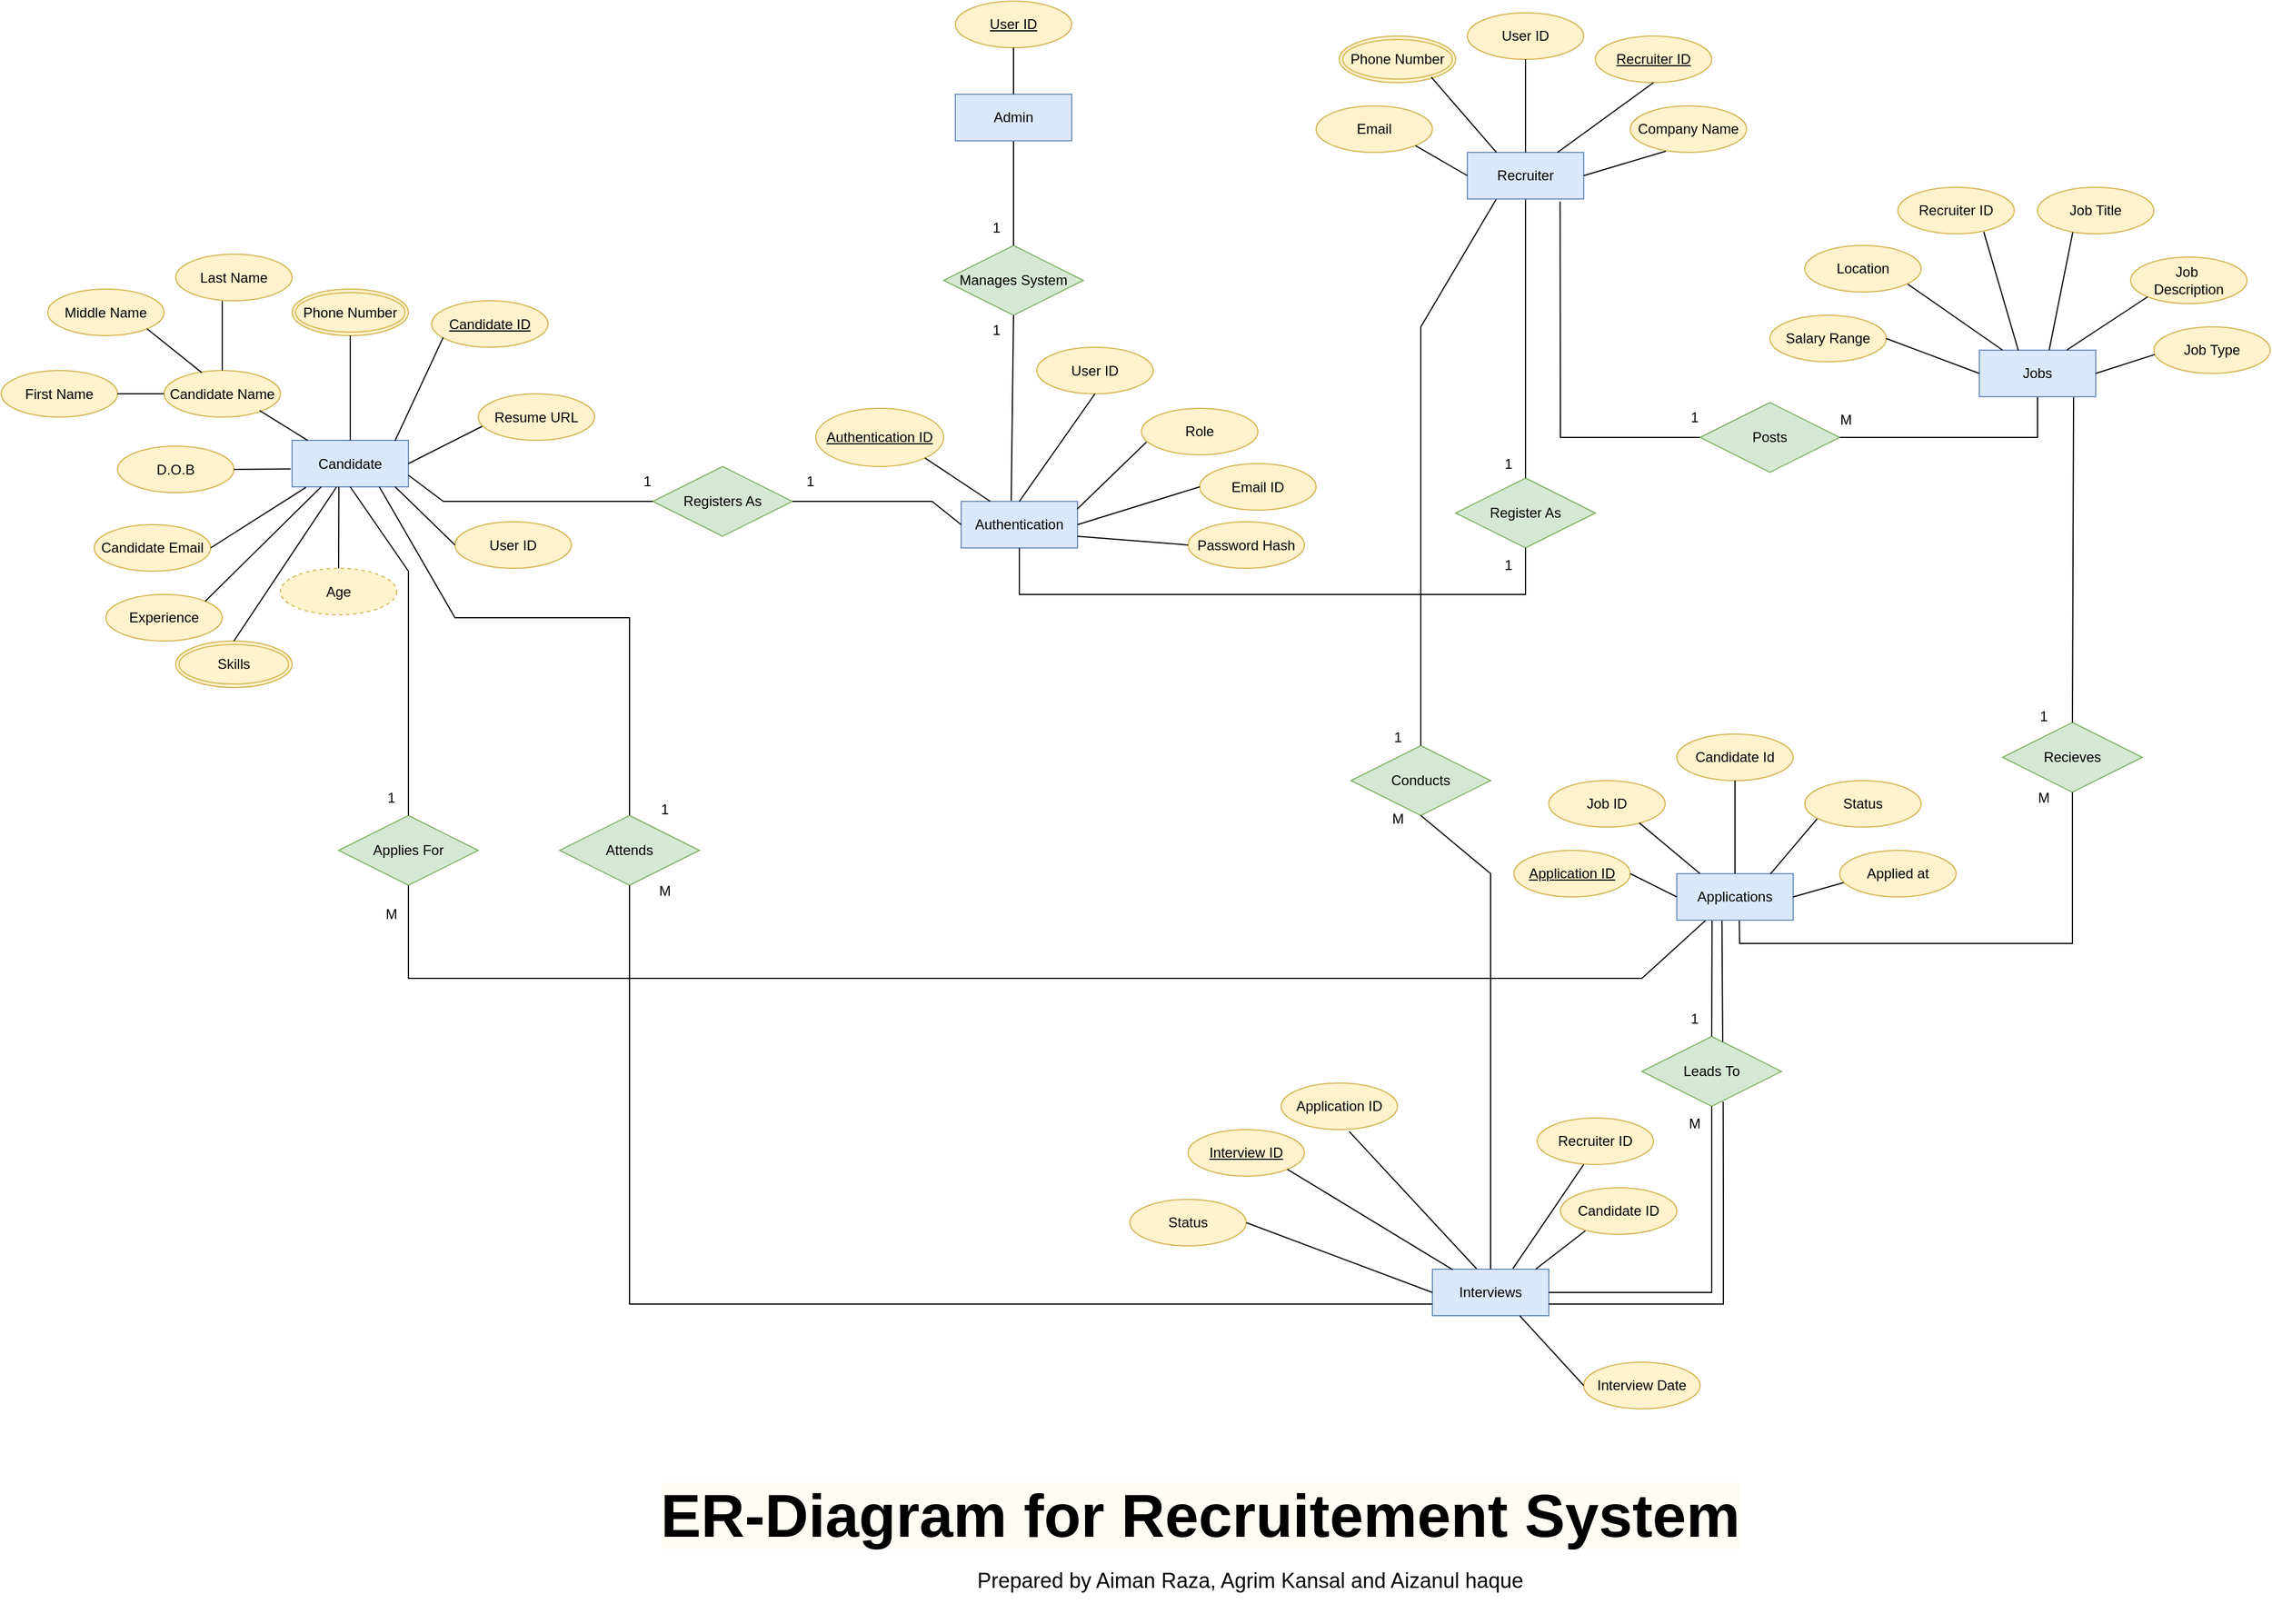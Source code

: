 <mxfile version="26.1.1">
  <diagram name="Page-1" id="ZJ5X_2FD5nzBGdT9soHm">
    <mxGraphModel dx="1900" dy="621" grid="1" gridSize="9" guides="1" tooltips="1" connect="1" arrows="1" fold="1" page="1" pageScale="1" pageWidth="850" pageHeight="1100" math="0" shadow="0">
      <root>
        <mxCell id="0" />
        <mxCell id="1" parent="0" />
        <mxCell id="9J0fWJdIPTmFVP43Fnf9-135" value="Registers As" style="shape=rhombus;perimeter=rhombusPerimeter;whiteSpace=wrap;html=1;align=center;container=0;fillColor=#d5e8d4;strokeColor=#82b366;" parent="1" vertex="1">
          <mxGeometry x="-290" y="510" width="120" height="60" as="geometry" />
        </mxCell>
        <mxCell id="9J0fWJdIPTmFVP43Fnf9-141" value="Manages System" style="shape=rhombus;perimeter=rhombusPerimeter;whiteSpace=wrap;html=1;align=center;container=0;fillColor=#d5e8d4;strokeColor=#82b366;" parent="1" vertex="1">
          <mxGeometry x="-40" y="320" width="120" height="60" as="geometry" />
        </mxCell>
        <mxCell id="9J0fWJdIPTmFVP43Fnf9-142" value="" style="endArrow=none;html=1;rounded=0;exitX=0.5;exitY=1;exitDx=0;exitDy=0;entryX=0.5;entryY=0;entryDx=0;entryDy=0;" parent="1" source="9J0fWJdIPTmFVP43Fnf9-15" target="9J0fWJdIPTmFVP43Fnf9-141" edge="1">
          <mxGeometry relative="1" as="geometry">
            <mxPoint x="-100" y="490" as="sourcePoint" />
            <mxPoint x="60" y="490" as="targetPoint" />
          </mxGeometry>
        </mxCell>
        <mxCell id="9J0fWJdIPTmFVP43Fnf9-1" value="Authentication" style="whiteSpace=wrap;html=1;align=center;container=0;fillColor=#dae8fc;strokeColor=#6c8ebf;" parent="1" vertex="1">
          <mxGeometry x="-25" y="540" width="100" height="40" as="geometry" />
        </mxCell>
        <mxCell id="9J0fWJdIPTmFVP43Fnf9-18" value="Authentication ID" style="ellipse;whiteSpace=wrap;html=1;align=center;fontStyle=4;container=0;fillColor=#fff2cc;strokeColor=#d6b656;" parent="1" vertex="1">
          <mxGeometry x="-150" y="460" width="110" height="50" as="geometry" />
        </mxCell>
        <mxCell id="9J0fWJdIPTmFVP43Fnf9-20" value="" style="endArrow=none;html=1;rounded=0;entryX=0.25;entryY=0;entryDx=0;entryDy=0;exitX=1;exitY=1;exitDx=0;exitDy=0;" parent="1" source="9J0fWJdIPTmFVP43Fnf9-18" target="9J0fWJdIPTmFVP43Fnf9-1" edge="1">
          <mxGeometry relative="1" as="geometry">
            <mxPoint x="-100" y="470" as="sourcePoint" />
            <mxPoint x="60" y="470" as="targetPoint" />
          </mxGeometry>
        </mxCell>
        <mxCell id="9J0fWJdIPTmFVP43Fnf9-21" value="User ID" style="ellipse;whiteSpace=wrap;html=1;align=center;container=0;fillColor=#fff2cc;strokeColor=#d6b656;" parent="1" vertex="1">
          <mxGeometry x="40" y="407.5" width="100" height="40" as="geometry" />
        </mxCell>
        <mxCell id="9J0fWJdIPTmFVP43Fnf9-26" value="Email ID" style="ellipse;whiteSpace=wrap;html=1;align=center;container=0;fillColor=#fff2cc;strokeColor=#d6b656;" parent="1" vertex="1">
          <mxGeometry x="180" y="507.5" width="100" height="40" as="geometry" />
        </mxCell>
        <mxCell id="9J0fWJdIPTmFVP43Fnf9-27" value="Password Hash" style="ellipse;whiteSpace=wrap;html=1;align=center;container=0;fillColor=#fff2cc;strokeColor=#d6b656;" parent="1" vertex="1">
          <mxGeometry x="170" y="557.5" width="100" height="40" as="geometry" />
        </mxCell>
        <mxCell id="9J0fWJdIPTmFVP43Fnf9-28" value="" style="endArrow=none;html=1;rounded=0;exitX=0.5;exitY=1;exitDx=0;exitDy=0;entryX=0.5;entryY=0;entryDx=0;entryDy=0;" parent="1" source="9J0fWJdIPTmFVP43Fnf9-21" target="9J0fWJdIPTmFVP43Fnf9-1" edge="1">
          <mxGeometry relative="1" as="geometry">
            <mxPoint y="500" as="sourcePoint" />
            <mxPoint x="160" y="500" as="targetPoint" />
          </mxGeometry>
        </mxCell>
        <mxCell id="9J0fWJdIPTmFVP43Fnf9-30" value="" style="endArrow=none;html=1;rounded=0;entryX=0;entryY=0.5;entryDx=0;entryDy=0;exitX=1;exitY=0.5;exitDx=0;exitDy=0;" parent="1" source="9J0fWJdIPTmFVP43Fnf9-1" target="9J0fWJdIPTmFVP43Fnf9-26" edge="1">
          <mxGeometry relative="1" as="geometry">
            <mxPoint x="80" y="550" as="sourcePoint" />
            <mxPoint x="160" y="500" as="targetPoint" />
          </mxGeometry>
        </mxCell>
        <mxCell id="9J0fWJdIPTmFVP43Fnf9-31" value="" style="endArrow=none;html=1;rounded=0;exitX=1;exitY=0.75;exitDx=0;exitDy=0;entryX=0;entryY=0.5;entryDx=0;entryDy=0;" parent="1" source="9J0fWJdIPTmFVP43Fnf9-1" target="9J0fWJdIPTmFVP43Fnf9-27" edge="1">
          <mxGeometry relative="1" as="geometry">
            <mxPoint x="-20" y="530" as="sourcePoint" />
            <mxPoint x="140" y="530" as="targetPoint" />
          </mxGeometry>
        </mxCell>
        <mxCell id="9J0fWJdIPTmFVP43Fnf9-143" value="" style="endArrow=none;html=1;rounded=0;exitX=0.5;exitY=1;exitDx=0;exitDy=0;entryX=0.43;entryY=-0.015;entryDx=0;entryDy=0;entryPerimeter=0;" parent="1" source="9J0fWJdIPTmFVP43Fnf9-141" target="9J0fWJdIPTmFVP43Fnf9-1" edge="1">
          <mxGeometry relative="1" as="geometry">
            <mxPoint x="-100" y="490" as="sourcePoint" />
            <mxPoint x="60" y="490" as="targetPoint" />
          </mxGeometry>
        </mxCell>
        <mxCell id="9J0fWJdIPTmFVP43Fnf9-144" value="Register As" style="shape=rhombus;perimeter=rhombusPerimeter;whiteSpace=wrap;html=1;align=center;container=0;fillColor=#d5e8d4;strokeColor=#82b366;" parent="1" vertex="1">
          <mxGeometry x="400" y="520" width="120" height="60" as="geometry" />
        </mxCell>
        <mxCell id="9J0fWJdIPTmFVP43Fnf9-145" value="" style="endArrow=none;html=1;rounded=0;exitX=0.5;exitY=1;exitDx=0;exitDy=0;entryX=0.5;entryY=0;entryDx=0;entryDy=0;" parent="1" source="9J0fWJdIPTmFVP43Fnf9-14" target="9J0fWJdIPTmFVP43Fnf9-144" edge="1">
          <mxGeometry relative="1" as="geometry">
            <mxPoint x="-170" y="360" as="sourcePoint" />
            <mxPoint x="-10" y="360" as="targetPoint" />
          </mxGeometry>
        </mxCell>
        <mxCell id="9J0fWJdIPTmFVP43Fnf9-146" value="" style="endArrow=none;html=1;rounded=0;exitX=0.5;exitY=1;exitDx=0;exitDy=0;entryX=0.5;entryY=1;entryDx=0;entryDy=0;" parent="1" source="9J0fWJdIPTmFVP43Fnf9-1" target="9J0fWJdIPTmFVP43Fnf9-144" edge="1">
          <mxGeometry relative="1" as="geometry">
            <mxPoint x="-170" y="400" as="sourcePoint" />
            <mxPoint x="-10" y="400" as="targetPoint" />
            <Array as="points">
              <mxPoint x="25" y="620" />
              <mxPoint x="240" y="620" />
              <mxPoint x="460" y="620" />
            </Array>
          </mxGeometry>
        </mxCell>
        <mxCell id="9J0fWJdIPTmFVP43Fnf9-150" value="Posts" style="shape=rhombus;perimeter=rhombusPerimeter;whiteSpace=wrap;html=1;align=center;container=0;fillColor=#d5e8d4;strokeColor=#82b366;" parent="1" vertex="1">
          <mxGeometry x="610" y="455" width="120" height="60" as="geometry" />
        </mxCell>
        <mxCell id="9J0fWJdIPTmFVP43Fnf9-152" value="" style="endArrow=none;html=1;rounded=0;exitX=0.797;exitY=1.055;exitDx=0;exitDy=0;exitPerimeter=0;entryX=0;entryY=0.5;entryDx=0;entryDy=0;" parent="1" source="9J0fWJdIPTmFVP43Fnf9-14" target="9J0fWJdIPTmFVP43Fnf9-150" edge="1">
          <mxGeometry relative="1" as="geometry">
            <mxPoint x="250" y="470" as="sourcePoint" />
            <mxPoint x="410" y="470" as="targetPoint" />
            <Array as="points">
              <mxPoint x="490" y="485" />
            </Array>
          </mxGeometry>
        </mxCell>
        <mxCell id="9J0fWJdIPTmFVP43Fnf9-153" value="" style="endArrow=none;html=1;rounded=0;exitX=1;exitY=0.5;exitDx=0;exitDy=0;entryX=0.5;entryY=1;entryDx=0;entryDy=0;" parent="1" source="9J0fWJdIPTmFVP43Fnf9-150" target="9J0fWJdIPTmFVP43Fnf9-5" edge="1">
          <mxGeometry relative="1" as="geometry">
            <mxPoint x="480" y="440" as="sourcePoint" />
            <mxPoint x="640" y="440" as="targetPoint" />
            <Array as="points">
              <mxPoint x="900" y="485" />
            </Array>
          </mxGeometry>
        </mxCell>
        <mxCell id="9J0fWJdIPTmFVP43Fnf9-154" value="Recieves" style="shape=rhombus;perimeter=rhombusPerimeter;whiteSpace=wrap;html=1;align=center;container=0;fillColor=#d5e8d4;strokeColor=#82b366;" parent="1" vertex="1">
          <mxGeometry x="870" y="730" width="120" height="60" as="geometry" />
        </mxCell>
        <mxCell id="9J0fWJdIPTmFVP43Fnf9-155" value="" style="endArrow=none;html=1;rounded=0;entryX=0.5;entryY=1;entryDx=0;entryDy=0;exitX=0.537;exitY=1.001;exitDx=0;exitDy=0;exitPerimeter=0;" parent="1" source="9J0fWJdIPTmFVP43Fnf9-12" target="9J0fWJdIPTmFVP43Fnf9-154" edge="1">
          <mxGeometry relative="1" as="geometry">
            <mxPoint x="640" y="900" as="sourcePoint" />
            <mxPoint x="430" y="480" as="targetPoint" />
            <Array as="points">
              <mxPoint x="644" y="920" />
              <mxPoint x="930" y="920" />
            </Array>
          </mxGeometry>
        </mxCell>
        <mxCell id="9J0fWJdIPTmFVP43Fnf9-156" value="" style="endArrow=none;html=1;rounded=0;exitX=0.5;exitY=0;exitDx=0;exitDy=0;" parent="1" source="9J0fWJdIPTmFVP43Fnf9-154" edge="1">
          <mxGeometry relative="1" as="geometry">
            <mxPoint x="270" y="480" as="sourcePoint" />
            <mxPoint x="931" y="450" as="targetPoint" />
          </mxGeometry>
        </mxCell>
        <mxCell id="9J0fWJdIPTmFVP43Fnf9-10" value="Candidate" style="whiteSpace=wrap;html=1;align=center;container=0;fillColor=#dae8fc;strokeColor=#6c8ebf;" parent="1" vertex="1">
          <mxGeometry x="-600" y="487.5" width="100" height="40" as="geometry" />
        </mxCell>
        <mxCell id="9J0fWJdIPTmFVP43Fnf9-50" value="User ID" style="ellipse;whiteSpace=wrap;html=1;align=center;container=0;fillColor=#fff2cc;strokeColor=#d6b656;" parent="1" vertex="1">
          <mxGeometry x="-460" y="557.5" width="100" height="40" as="geometry" />
        </mxCell>
        <mxCell id="9J0fWJdIPTmFVP43Fnf9-51" value="Candidate ID" style="ellipse;whiteSpace=wrap;html=1;align=center;fontStyle=4;container=0;fillColor=#fff2cc;strokeColor=#d6b656;" parent="1" vertex="1">
          <mxGeometry x="-480" y="367.5" width="100" height="40" as="geometry" />
        </mxCell>
        <mxCell id="9J0fWJdIPTmFVP43Fnf9-52" value="Candidate Name" style="ellipse;whiteSpace=wrap;html=1;align=center;container=0;fillColor=#fff2cc;strokeColor=#d6b656;" parent="1" vertex="1">
          <mxGeometry x="-710" y="427.5" width="100" height="40" as="geometry" />
        </mxCell>
        <mxCell id="9J0fWJdIPTmFVP43Fnf9-53" value="Experience" style="ellipse;whiteSpace=wrap;html=1;align=center;container=0;fillColor=#fff2cc;strokeColor=#d6b656;" parent="1" vertex="1">
          <mxGeometry x="-760" y="620" width="100" height="40" as="geometry" />
        </mxCell>
        <mxCell id="9J0fWJdIPTmFVP43Fnf9-54" value="Phone Number" style="ellipse;shape=doubleEllipse;margin=3;whiteSpace=wrap;html=1;align=center;container=0;fillColor=#fff2cc;strokeColor=#d6b656;" parent="1" vertex="1">
          <mxGeometry x="-600" y="357.5" width="100" height="40" as="geometry" />
        </mxCell>
        <mxCell id="9J0fWJdIPTmFVP43Fnf9-55" value="" style="endArrow=none;html=1;rounded=0;exitX=0.821;exitY=0.862;exitDx=0;exitDy=0;exitPerimeter=0;entryX=0.134;entryY=0.001;entryDx=0;entryDy=0;entryPerimeter=0;" parent="1" source="9J0fWJdIPTmFVP43Fnf9-52" target="9J0fWJdIPTmFVP43Fnf9-10" edge="1">
          <mxGeometry relative="1" as="geometry">
            <mxPoint x="-580" y="487.5" as="sourcePoint" />
            <mxPoint x="-580" y="487.5" as="targetPoint" />
          </mxGeometry>
        </mxCell>
        <mxCell id="9J0fWJdIPTmFVP43Fnf9-56" value="" style="endArrow=none;html=1;rounded=0;entryX=0.5;entryY=1;entryDx=0;entryDy=0;exitX=0.5;exitY=0;exitDx=0;exitDy=0;" parent="1" source="9J0fWJdIPTmFVP43Fnf9-10" target="9J0fWJdIPTmFVP43Fnf9-54" edge="1">
          <mxGeometry relative="1" as="geometry">
            <mxPoint x="-580" y="487.5" as="sourcePoint" />
            <mxPoint x="-420" y="487.5" as="targetPoint" />
          </mxGeometry>
        </mxCell>
        <mxCell id="9J0fWJdIPTmFVP43Fnf9-57" value="" style="endArrow=none;html=1;rounded=0;entryX=0.099;entryY=0.789;entryDx=0;entryDy=0;entryPerimeter=0;exitX=0.885;exitY=0.007;exitDx=0;exitDy=0;exitPerimeter=0;" parent="1" source="9J0fWJdIPTmFVP43Fnf9-10" target="9J0fWJdIPTmFVP43Fnf9-51" edge="1">
          <mxGeometry relative="1" as="geometry">
            <mxPoint x="-580" y="487.5" as="sourcePoint" />
            <mxPoint x="-420" y="487.5" as="targetPoint" />
          </mxGeometry>
        </mxCell>
        <mxCell id="9J0fWJdIPTmFVP43Fnf9-58" value="" style="endArrow=none;html=1;rounded=0;exitX=1;exitY=0;exitDx=0;exitDy=0;entryX=0.25;entryY=1;entryDx=0;entryDy=0;" parent="1" source="9J0fWJdIPTmFVP43Fnf9-53" target="9J0fWJdIPTmFVP43Fnf9-10" edge="1">
          <mxGeometry relative="1" as="geometry">
            <mxPoint x="-580" y="487.5" as="sourcePoint" />
            <mxPoint x="-569" y="525.5" as="targetPoint" />
          </mxGeometry>
        </mxCell>
        <mxCell id="9J0fWJdIPTmFVP43Fnf9-59" value="" style="endArrow=none;html=1;rounded=0;exitX=0.885;exitY=0.996;exitDx=0;exitDy=0;entryX=0;entryY=0.5;entryDx=0;entryDy=0;exitPerimeter=0;" parent="1" source="9J0fWJdIPTmFVP43Fnf9-10" target="9J0fWJdIPTmFVP43Fnf9-50" edge="1">
          <mxGeometry relative="1" as="geometry">
            <mxPoint x="-580" y="487.5" as="sourcePoint" />
            <mxPoint x="-420" y="487.5" as="targetPoint" />
          </mxGeometry>
        </mxCell>
        <mxCell id="9J0fWJdIPTmFVP43Fnf9-60" value="Candidate Email" style="ellipse;whiteSpace=wrap;html=1;align=center;container=0;fillColor=#fff2cc;strokeColor=#d6b656;" parent="1" vertex="1">
          <mxGeometry x="-770" y="560" width="100" height="40" as="geometry" />
        </mxCell>
        <mxCell id="9J0fWJdIPTmFVP43Fnf9-61" value="" style="endArrow=none;html=1;rounded=0;exitX=1;exitY=0.5;exitDx=0;exitDy=0;entryX=0.119;entryY=1.012;entryDx=0;entryDy=0;entryPerimeter=0;" parent="1" source="9J0fWJdIPTmFVP43Fnf9-60" target="9J0fWJdIPTmFVP43Fnf9-10" edge="1">
          <mxGeometry relative="1" as="geometry">
            <mxPoint x="-710" y="497.5" as="sourcePoint" />
            <mxPoint x="-550" y="497.5" as="targetPoint" />
          </mxGeometry>
        </mxCell>
        <mxCell id="9J0fWJdIPTmFVP43Fnf9-74" value="First Name" style="ellipse;whiteSpace=wrap;html=1;align=center;container=0;fillColor=#fff2cc;strokeColor=#d6b656;" parent="1" vertex="1">
          <mxGeometry x="-850" y="427.5" width="100" height="40" as="geometry" />
        </mxCell>
        <mxCell id="9J0fWJdIPTmFVP43Fnf9-75" value="Middle Name" style="ellipse;whiteSpace=wrap;html=1;align=center;container=0;fillColor=#fff2cc;strokeColor=#d6b656;" parent="1" vertex="1">
          <mxGeometry x="-810" y="357.5" width="100" height="40" as="geometry" />
        </mxCell>
        <mxCell id="9J0fWJdIPTmFVP43Fnf9-77" value="Last Name" style="ellipse;whiteSpace=wrap;html=1;align=center;container=0;fillColor=#fff2cc;strokeColor=#d6b656;" parent="1" vertex="1">
          <mxGeometry x="-700" y="327.5" width="100" height="40" as="geometry" />
        </mxCell>
        <mxCell id="9J0fWJdIPTmFVP43Fnf9-78" value="" style="endArrow=none;html=1;rounded=0;exitX=1;exitY=0.5;exitDx=0;exitDy=0;entryX=0;entryY=0.5;entryDx=0;entryDy=0;" parent="1" source="9J0fWJdIPTmFVP43Fnf9-74" target="9J0fWJdIPTmFVP43Fnf9-52" edge="1">
          <mxGeometry relative="1" as="geometry">
            <mxPoint x="-650" y="517.5" as="sourcePoint" />
            <mxPoint x="-490" y="517.5" as="targetPoint" />
          </mxGeometry>
        </mxCell>
        <mxCell id="9J0fWJdIPTmFVP43Fnf9-79" value="" style="endArrow=none;html=1;rounded=0;exitX=1;exitY=1;exitDx=0;exitDy=0;entryX=0.324;entryY=0.045;entryDx=0;entryDy=0;entryPerimeter=0;" parent="1" source="9J0fWJdIPTmFVP43Fnf9-75" target="9J0fWJdIPTmFVP43Fnf9-52" edge="1">
          <mxGeometry relative="1" as="geometry">
            <mxPoint x="-650" y="517.5" as="sourcePoint" />
            <mxPoint x="-490" y="517.5" as="targetPoint" />
          </mxGeometry>
        </mxCell>
        <mxCell id="9J0fWJdIPTmFVP43Fnf9-80" value="" style="endArrow=none;html=1;rounded=0;exitX=0.4;exitY=1.005;exitDx=0;exitDy=0;entryX=0.5;entryY=0;entryDx=0;entryDy=0;exitPerimeter=0;" parent="1" source="9J0fWJdIPTmFVP43Fnf9-77" target="9J0fWJdIPTmFVP43Fnf9-52" edge="1">
          <mxGeometry relative="1" as="geometry">
            <mxPoint x="-650" y="517.5" as="sourcePoint" />
            <mxPoint x="-490" y="517.5" as="targetPoint" />
          </mxGeometry>
        </mxCell>
        <mxCell id="9J0fWJdIPTmFVP43Fnf9-81" value="Skills" style="ellipse;shape=doubleEllipse;margin=3;whiteSpace=wrap;html=1;align=center;container=0;fillColor=#fff2cc;strokeColor=#d6b656;" parent="1" vertex="1">
          <mxGeometry x="-700" y="660" width="100" height="40" as="geometry" />
        </mxCell>
        <mxCell id="9J0fWJdIPTmFVP43Fnf9-84" value="" style="endArrow=none;html=1;rounded=0;exitX=0.382;exitY=1.003;exitDx=0;exitDy=0;exitPerimeter=0;entryX=0.5;entryY=0;entryDx=0;entryDy=0;" parent="1" source="9J0fWJdIPTmFVP43Fnf9-10" target="9J0fWJdIPTmFVP43Fnf9-81" edge="1">
          <mxGeometry relative="1" as="geometry">
            <mxPoint x="-680" y="477.5" as="sourcePoint" />
            <mxPoint x="-520" y="477.5" as="targetPoint" />
          </mxGeometry>
        </mxCell>
        <mxCell id="9J0fWJdIPTmFVP43Fnf9-86" value="Resume URL" style="ellipse;whiteSpace=wrap;html=1;align=center;container=0;fillColor=#fff2cc;strokeColor=#d6b656;" parent="1" vertex="1">
          <mxGeometry x="-440" y="447.5" width="100" height="40" as="geometry" />
        </mxCell>
        <mxCell id="9J0fWJdIPTmFVP43Fnf9-91" value="" style="endArrow=none;html=1;rounded=0;exitX=1;exitY=0.5;exitDx=0;exitDy=0;entryX=0.033;entryY=0.7;entryDx=0;entryDy=0;entryPerimeter=0;" parent="1" source="9J0fWJdIPTmFVP43Fnf9-10" target="9J0fWJdIPTmFVP43Fnf9-86" edge="1">
          <mxGeometry relative="1" as="geometry">
            <mxPoint x="-430" y="467.5" as="sourcePoint" />
            <mxPoint x="-270" y="467.5" as="targetPoint" />
          </mxGeometry>
        </mxCell>
        <mxCell id="9J0fWJdIPTmFVP43Fnf9-159" value="Applies For" style="shape=rhombus;perimeter=rhombusPerimeter;whiteSpace=wrap;html=1;align=center;container=0;fillColor=#d5e8d4;strokeColor=#82b366;" parent="1" vertex="1">
          <mxGeometry x="-560" y="810" width="120" height="60" as="geometry" />
        </mxCell>
        <mxCell id="9J0fWJdIPTmFVP43Fnf9-160" value="" style="endArrow=none;html=1;rounded=0;exitX=1;exitY=0.75;exitDx=0;exitDy=0;entryX=0;entryY=0.5;entryDx=0;entryDy=0;" parent="1" source="9J0fWJdIPTmFVP43Fnf9-10" target="9J0fWJdIPTmFVP43Fnf9-135" edge="1">
          <mxGeometry relative="1" as="geometry">
            <mxPoint x="-260" y="540" as="sourcePoint" />
            <mxPoint x="-100" y="540" as="targetPoint" />
            <Array as="points">
              <mxPoint x="-470" y="540" />
            </Array>
          </mxGeometry>
        </mxCell>
        <mxCell id="9J0fWJdIPTmFVP43Fnf9-161" value="" style="endArrow=none;html=1;rounded=0;entryX=0;entryY=0.5;entryDx=0;entryDy=0;exitX=1;exitY=0.5;exitDx=0;exitDy=0;" parent="1" source="9J0fWJdIPTmFVP43Fnf9-135" target="9J0fWJdIPTmFVP43Fnf9-1" edge="1">
          <mxGeometry relative="1" as="geometry">
            <mxPoint x="-260" y="540" as="sourcePoint" />
            <mxPoint x="-100" y="540" as="targetPoint" />
            <Array as="points">
              <mxPoint x="-50" y="540" />
            </Array>
          </mxGeometry>
        </mxCell>
        <mxCell id="9J0fWJdIPTmFVP43Fnf9-163" value="" style="endArrow=none;html=1;rounded=0;exitX=0.5;exitY=1;exitDx=0;exitDy=0;entryX=0.5;entryY=0;entryDx=0;entryDy=0;" parent="1" source="9J0fWJdIPTmFVP43Fnf9-10" target="9J0fWJdIPTmFVP43Fnf9-159" edge="1">
          <mxGeometry relative="1" as="geometry">
            <mxPoint x="-320" y="620" as="sourcePoint" />
            <mxPoint x="-160" y="620" as="targetPoint" />
            <Array as="points">
              <mxPoint x="-500" y="600" />
            </Array>
          </mxGeometry>
        </mxCell>
        <mxCell id="9J0fWJdIPTmFVP43Fnf9-164" value="" style="endArrow=none;html=1;rounded=0;entryX=0.25;entryY=1;entryDx=0;entryDy=0;exitX=0.5;exitY=1;exitDx=0;exitDy=0;" parent="1" source="9J0fWJdIPTmFVP43Fnf9-159" target="9J0fWJdIPTmFVP43Fnf9-12" edge="1">
          <mxGeometry relative="1" as="geometry">
            <mxPoint x="-90" y="680" as="sourcePoint" />
            <mxPoint x="70" y="680" as="targetPoint" />
            <Array as="points">
              <mxPoint x="-500" y="950" />
              <mxPoint x="560" y="950" />
            </Array>
          </mxGeometry>
        </mxCell>
        <mxCell id="9J0fWJdIPTmFVP43Fnf9-13" value="Interviews" style="whiteSpace=wrap;html=1;align=center;container=0;fillColor=#dae8fc;strokeColor=#6c8ebf;" parent="1" vertex="1">
          <mxGeometry x="380" y="1200" width="100" height="40" as="geometry" />
        </mxCell>
        <mxCell id="9J0fWJdIPTmFVP43Fnf9-117" value="Interview ID" style="ellipse;whiteSpace=wrap;html=1;align=center;fontStyle=4;container=0;fillColor=#fff2cc;strokeColor=#d6b656;" parent="1" vertex="1">
          <mxGeometry x="170" y="1080" width="100" height="40" as="geometry" />
        </mxCell>
        <mxCell id="9J0fWJdIPTmFVP43Fnf9-118" value="Application ID" style="ellipse;whiteSpace=wrap;html=1;align=center;container=0;fillColor=#fff2cc;strokeColor=#d6b656;" parent="1" vertex="1">
          <mxGeometry x="250" y="1040" width="100" height="40" as="geometry" />
        </mxCell>
        <mxCell id="9J0fWJdIPTmFVP43Fnf9-119" value="Recruiter ID" style="ellipse;whiteSpace=wrap;html=1;align=center;container=0;fillColor=#fff2cc;strokeColor=#d6b656;" parent="1" vertex="1">
          <mxGeometry x="470" y="1070" width="100" height="40" as="geometry" />
        </mxCell>
        <mxCell id="9J0fWJdIPTmFVP43Fnf9-120" value="Candidate ID" style="ellipse;whiteSpace=wrap;html=1;align=center;container=0;fillColor=#fff2cc;strokeColor=#d6b656;" parent="1" vertex="1">
          <mxGeometry x="490" y="1130" width="100" height="40" as="geometry" />
        </mxCell>
        <mxCell id="9J0fWJdIPTmFVP43Fnf9-121" value="Interview Date" style="ellipse;whiteSpace=wrap;html=1;align=center;container=0;fillColor=#fff2cc;strokeColor=#d6b656;" parent="1" vertex="1">
          <mxGeometry x="510" y="1280" width="100" height="40" as="geometry" />
        </mxCell>
        <mxCell id="9J0fWJdIPTmFVP43Fnf9-122" value="Status" style="ellipse;whiteSpace=wrap;html=1;align=center;container=0;fillColor=#fff2cc;strokeColor=#d6b656;" parent="1" vertex="1">
          <mxGeometry x="120" y="1140" width="100" height="40" as="geometry" />
        </mxCell>
        <mxCell id="9J0fWJdIPTmFVP43Fnf9-123" value="" style="endArrow=none;html=1;rounded=0;exitX=1;exitY=0.5;exitDx=0;exitDy=0;entryX=0;entryY=0.5;entryDx=0;entryDy=0;" parent="1" source="9J0fWJdIPTmFVP43Fnf9-122" target="9J0fWJdIPTmFVP43Fnf9-13" edge="1">
          <mxGeometry relative="1" as="geometry">
            <mxPoint x="410" y="1130" as="sourcePoint" />
            <mxPoint x="570" y="1130" as="targetPoint" />
          </mxGeometry>
        </mxCell>
        <mxCell id="9J0fWJdIPTmFVP43Fnf9-124" value="" style="endArrow=none;html=1;rounded=0;exitX=1;exitY=1;exitDx=0;exitDy=0;entryX=0.174;entryY=0.01;entryDx=0;entryDy=0;entryPerimeter=0;" parent="1" source="9J0fWJdIPTmFVP43Fnf9-117" target="9J0fWJdIPTmFVP43Fnf9-13" edge="1">
          <mxGeometry relative="1" as="geometry">
            <mxPoint x="420" y="1140" as="sourcePoint" />
            <mxPoint x="580" y="1140" as="targetPoint" />
          </mxGeometry>
        </mxCell>
        <mxCell id="9J0fWJdIPTmFVP43Fnf9-125" value="" style="endArrow=none;html=1;rounded=0;exitX=0.584;exitY=1.039;exitDx=0;exitDy=0;exitPerimeter=0;entryX=0.379;entryY=-0.01;entryDx=0;entryDy=0;entryPerimeter=0;" parent="1" source="9J0fWJdIPTmFVP43Fnf9-118" target="9J0fWJdIPTmFVP43Fnf9-13" edge="1">
          <mxGeometry relative="1" as="geometry">
            <mxPoint x="430" y="1150" as="sourcePoint" />
            <mxPoint x="590" y="1150" as="targetPoint" />
          </mxGeometry>
        </mxCell>
        <mxCell id="9J0fWJdIPTmFVP43Fnf9-126" value="" style="endArrow=none;html=1;rounded=0;exitX=0.4;exitY=1;exitDx=0;exitDy=0;exitPerimeter=0;entryX=0.692;entryY=-0.014;entryDx=0;entryDy=0;entryPerimeter=0;" parent="1" source="9J0fWJdIPTmFVP43Fnf9-119" target="9J0fWJdIPTmFVP43Fnf9-13" edge="1">
          <mxGeometry relative="1" as="geometry">
            <mxPoint x="440" y="1160" as="sourcePoint" />
            <mxPoint x="600" y="1160" as="targetPoint" />
          </mxGeometry>
        </mxCell>
        <mxCell id="9J0fWJdIPTmFVP43Fnf9-127" value="" style="endArrow=none;html=1;rounded=0;exitX=0.887;exitY=-0.001;exitDx=0;exitDy=0;exitPerimeter=0;entryX=0.214;entryY=0.925;entryDx=0;entryDy=0;entryPerimeter=0;" parent="1" source="9J0fWJdIPTmFVP43Fnf9-13" target="9J0fWJdIPTmFVP43Fnf9-120" edge="1">
          <mxGeometry relative="1" as="geometry">
            <mxPoint x="450" y="1170" as="sourcePoint" />
            <mxPoint x="610" y="1170" as="targetPoint" />
          </mxGeometry>
        </mxCell>
        <mxCell id="9J0fWJdIPTmFVP43Fnf9-128" value="" style="endArrow=none;html=1;rounded=0;exitX=0.75;exitY=1;exitDx=0;exitDy=0;entryX=0;entryY=0.5;entryDx=0;entryDy=0;" parent="1" source="9J0fWJdIPTmFVP43Fnf9-13" target="9J0fWJdIPTmFVP43Fnf9-121" edge="1">
          <mxGeometry relative="1" as="geometry">
            <mxPoint x="460" y="1180" as="sourcePoint" />
            <mxPoint x="550" y="1200" as="targetPoint" />
          </mxGeometry>
        </mxCell>
        <mxCell id="9J0fWJdIPTmFVP43Fnf9-167" value="Leads To" style="shape=rhombus;perimeter=rhombusPerimeter;whiteSpace=wrap;html=1;align=center;container=0;fillColor=#d5e8d4;strokeColor=#82b366;" parent="1" vertex="1">
          <mxGeometry x="560" y="1000" width="120" height="60" as="geometry" />
        </mxCell>
        <mxCell id="9J0fWJdIPTmFVP43Fnf9-168" value="" style="endArrow=none;html=1;rounded=0;exitX=0.303;exitY=0.99;exitDx=0;exitDy=0;exitPerimeter=0;entryX=0.5;entryY=0;entryDx=0;entryDy=0;" parent="1" source="9J0fWJdIPTmFVP43Fnf9-12" target="9J0fWJdIPTmFVP43Fnf9-167" edge="1">
          <mxGeometry relative="1" as="geometry">
            <mxPoint x="410" y="1120" as="sourcePoint" />
            <mxPoint x="570" y="1120" as="targetPoint" />
          </mxGeometry>
        </mxCell>
        <mxCell id="9J0fWJdIPTmFVP43Fnf9-169" value="" style="endArrow=none;html=1;rounded=0;exitX=0.5;exitY=1;exitDx=0;exitDy=0;entryX=1;entryY=0.5;entryDx=0;entryDy=0;" parent="1" source="9J0fWJdIPTmFVP43Fnf9-167" target="9J0fWJdIPTmFVP43Fnf9-13" edge="1">
          <mxGeometry relative="1" as="geometry">
            <mxPoint x="630" y="910" as="sourcePoint" />
            <mxPoint x="630" y="1010" as="targetPoint" />
            <Array as="points">
              <mxPoint x="620" y="1220" />
            </Array>
          </mxGeometry>
        </mxCell>
        <mxCell id="9J0fWJdIPTmFVP43Fnf9-176" value="1" style="text;html=1;align=center;verticalAlign=middle;resizable=0;points=[];autosize=1;strokeColor=none;fillColor=none;container=0;" parent="1" vertex="1">
          <mxGeometry x="590" y="452.5" width="30" height="30" as="geometry" />
        </mxCell>
        <mxCell id="9J0fWJdIPTmFVP43Fnf9-177" value="M" style="text;html=1;align=center;verticalAlign=middle;resizable=0;points=[];autosize=1;strokeColor=none;fillColor=none;container=0;" parent="1" vertex="1">
          <mxGeometry x="720" y="455" width="30" height="30" as="geometry" />
        </mxCell>
        <mxCell id="9J0fWJdIPTmFVP43Fnf9-178" value="1" style="text;html=1;align=center;verticalAlign=middle;resizable=0;points=[];autosize=1;strokeColor=none;fillColor=none;container=0;" parent="1" vertex="1">
          <mxGeometry x="-530" y="780" width="30" height="30" as="geometry" />
        </mxCell>
        <mxCell id="9J0fWJdIPTmFVP43Fnf9-179" value="M" style="text;html=1;align=center;verticalAlign=middle;resizable=0;points=[];autosize=1;strokeColor=none;fillColor=none;container=0;" parent="1" vertex="1">
          <mxGeometry x="-530" y="880" width="30" height="30" as="geometry" />
        </mxCell>
        <mxCell id="9J0fWJdIPTmFVP43Fnf9-180" value="" style="endArrow=none;html=1;rounded=0;exitX=0.582;exitY=0.933;exitDx=0;exitDy=0;entryX=1;entryY=0.75;entryDx=0;entryDy=0;exitPerimeter=0;" parent="1" source="9J0fWJdIPTmFVP43Fnf9-167" target="9J0fWJdIPTmFVP43Fnf9-13" edge="1">
          <mxGeometry relative="1" as="geometry">
            <mxPoint x="630" y="1070" as="sourcePoint" />
            <mxPoint x="490" y="1230" as="targetPoint" />
            <Array as="points">
              <mxPoint x="630" y="1140" />
              <mxPoint x="630" y="1230" />
            </Array>
          </mxGeometry>
        </mxCell>
        <mxCell id="9J0fWJdIPTmFVP43Fnf9-181" value="" style="endArrow=none;html=1;rounded=0;exitX=0.388;exitY=1.013;exitDx=0;exitDy=0;exitPerimeter=0;entryX=0.579;entryY=0.078;entryDx=0;entryDy=0;entryPerimeter=0;" parent="1" source="9J0fWJdIPTmFVP43Fnf9-12" target="9J0fWJdIPTmFVP43Fnf9-167" edge="1">
          <mxGeometry relative="1" as="geometry">
            <mxPoint x="550" y="920" as="sourcePoint" />
            <mxPoint x="710" y="920" as="targetPoint" />
          </mxGeometry>
        </mxCell>
        <mxCell id="9J0fWJdIPTmFVP43Fnf9-182" value="1" style="text;html=1;align=center;verticalAlign=middle;resizable=0;points=[];autosize=1;strokeColor=none;fillColor=none;container=0;" parent="1" vertex="1">
          <mxGeometry x="430" y="492.5" width="30" height="30" as="geometry" />
        </mxCell>
        <mxCell id="9J0fWJdIPTmFVP43Fnf9-183" value="1" style="text;html=1;align=center;verticalAlign=middle;resizable=0;points=[];autosize=1;strokeColor=none;fillColor=none;container=0;" parent="1" vertex="1">
          <mxGeometry x="430" y="580" width="30" height="30" as="geometry" />
        </mxCell>
        <mxCell id="9J0fWJdIPTmFVP43Fnf9-184" value="1" style="text;html=1;align=center;verticalAlign=middle;resizable=0;points=[];autosize=1;strokeColor=none;fillColor=none;container=0;" parent="1" vertex="1">
          <mxGeometry x="-170" y="507.5" width="30" height="30" as="geometry" />
        </mxCell>
        <mxCell id="9J0fWJdIPTmFVP43Fnf9-185" value="1" style="text;html=1;align=center;verticalAlign=middle;resizable=0;points=[];autosize=1;strokeColor=none;fillColor=none;container=0;" parent="1" vertex="1">
          <mxGeometry x="-310" y="507.5" width="30" height="30" as="geometry" />
        </mxCell>
        <mxCell id="9J0fWJdIPTmFVP43Fnf9-186" value="1" style="text;html=1;align=center;verticalAlign=middle;resizable=0;points=[];autosize=1;strokeColor=none;fillColor=none;container=0;" parent="1" vertex="1">
          <mxGeometry x="-10" y="290" width="30" height="30" as="geometry" />
        </mxCell>
        <mxCell id="9J0fWJdIPTmFVP43Fnf9-187" value="1" style="text;html=1;align=center;verticalAlign=middle;resizable=0;points=[];autosize=1;strokeColor=none;fillColor=none;container=0;" parent="1" vertex="1">
          <mxGeometry x="-10" y="377.5" width="30" height="30" as="geometry" />
        </mxCell>
        <mxCell id="9J0fWJdIPTmFVP43Fnf9-188" value="1" style="text;html=1;align=center;verticalAlign=middle;resizable=0;points=[];autosize=1;strokeColor=none;fillColor=none;container=0;" parent="1" vertex="1">
          <mxGeometry x="590" y="970" width="30" height="30" as="geometry" />
        </mxCell>
        <mxCell id="9J0fWJdIPTmFVP43Fnf9-189" value="M" style="text;html=1;align=center;verticalAlign=middle;resizable=0;points=[];autosize=1;strokeColor=none;fillColor=none;container=0;" parent="1" vertex="1">
          <mxGeometry x="590" y="1060" width="30" height="30" as="geometry" />
        </mxCell>
        <mxCell id="WrNDhfFTUlPGMNDQMFtp-2" value="1" style="text;html=1;align=center;verticalAlign=middle;resizable=0;points=[];autosize=1;strokeColor=none;fillColor=none;container=0;" parent="1" vertex="1">
          <mxGeometry x="890" y="710" width="30" height="30" as="geometry" />
        </mxCell>
        <mxCell id="WrNDhfFTUlPGMNDQMFtp-3" value="M" style="text;html=1;align=center;verticalAlign=middle;resizable=0;points=[];autosize=1;strokeColor=none;fillColor=none;container=0;" parent="1" vertex="1">
          <mxGeometry x="890" y="780" width="30" height="30" as="geometry" />
        </mxCell>
        <mxCell id="9J0fWJdIPTmFVP43Fnf9-15" value="Admin" style="whiteSpace=wrap;html=1;align=center;container=0;fillColor=#dae8fc;strokeColor=#6c8ebf;" parent="1" vertex="1">
          <mxGeometry x="-30" y="190" width="100" height="40" as="geometry" />
        </mxCell>
        <mxCell id="9J0fWJdIPTmFVP43Fnf9-130" value="User ID" style="ellipse;whiteSpace=wrap;html=1;align=center;fontStyle=4;container=0;fillColor=#fff2cc;strokeColor=#d6b656;" parent="1" vertex="1">
          <mxGeometry x="-30" y="110" width="100" height="40" as="geometry" />
        </mxCell>
        <mxCell id="9J0fWJdIPTmFVP43Fnf9-131" value="" style="endArrow=none;html=1;rounded=0;exitX=0.5;exitY=1;exitDx=0;exitDy=0;entryX=0.5;entryY=0;entryDx=0;entryDy=0;" parent="1" source="9J0fWJdIPTmFVP43Fnf9-130" target="9J0fWJdIPTmFVP43Fnf9-15" edge="1">
          <mxGeometry relative="1" as="geometry">
            <mxPoint x="-60" y="160" as="sourcePoint" />
            <mxPoint x="100" y="160" as="targetPoint" />
          </mxGeometry>
        </mxCell>
        <mxCell id="WrNDhfFTUlPGMNDQMFtp-5" value="Conducts" style="shape=rhombus;perimeter=rhombusPerimeter;whiteSpace=wrap;html=1;align=center;container=0;fillColor=#d5e8d4;strokeColor=#82b366;" parent="1" vertex="1">
          <mxGeometry x="310" y="750" width="120" height="60" as="geometry" />
        </mxCell>
        <mxCell id="WrNDhfFTUlPGMNDQMFtp-6" value="" style="endArrow=none;html=1;rounded=0;entryX=0.25;entryY=1;entryDx=0;entryDy=0;exitX=0.5;exitY=0;exitDx=0;exitDy=0;" parent="1" source="WrNDhfFTUlPGMNDQMFtp-5" target="9J0fWJdIPTmFVP43Fnf9-14" edge="1">
          <mxGeometry relative="1" as="geometry">
            <mxPoint x="230" y="690" as="sourcePoint" />
            <mxPoint x="390" y="690" as="targetPoint" />
            <Array as="points">
              <mxPoint x="370" y="390" />
            </Array>
          </mxGeometry>
        </mxCell>
        <mxCell id="WrNDhfFTUlPGMNDQMFtp-7" value="" style="endArrow=none;html=1;rounded=0;entryX=0.5;entryY=0;entryDx=0;entryDy=0;exitX=0.5;exitY=1;exitDx=0;exitDy=0;" parent="1" source="WrNDhfFTUlPGMNDQMFtp-5" target="9J0fWJdIPTmFVP43Fnf9-13" edge="1">
          <mxGeometry relative="1" as="geometry">
            <mxPoint x="290" y="800" as="sourcePoint" />
            <mxPoint x="450" y="800" as="targetPoint" />
            <Array as="points">
              <mxPoint x="430" y="860" />
            </Array>
          </mxGeometry>
        </mxCell>
        <mxCell id="WrNDhfFTUlPGMNDQMFtp-8" value="Age" style="ellipse;whiteSpace=wrap;html=1;align=center;dashed=1;container=0;fillColor=#fff2cc;strokeColor=#d6b656;" parent="1" vertex="1">
          <mxGeometry x="-610" y="597.5" width="100" height="40" as="geometry" />
        </mxCell>
        <mxCell id="WrNDhfFTUlPGMNDQMFtp-9" value="D.O.B" style="ellipse;whiteSpace=wrap;html=1;align=center;container=0;fillColor=#fff2cc;strokeColor=#d6b656;" parent="1" vertex="1">
          <mxGeometry x="-750" y="492.5" width="100" height="40" as="geometry" />
        </mxCell>
        <mxCell id="WrNDhfFTUlPGMNDQMFtp-10" value="" style="endArrow=none;html=1;rounded=0;exitX=1;exitY=0.5;exitDx=0;exitDy=0;entryX=-0.012;entryY=0.616;entryDx=0;entryDy=0;entryPerimeter=0;" parent="1" source="WrNDhfFTUlPGMNDQMFtp-9" target="9J0fWJdIPTmFVP43Fnf9-10" edge="1">
          <mxGeometry relative="1" as="geometry">
            <mxPoint x="-570" y="580" as="sourcePoint" />
            <mxPoint x="-410" y="580" as="targetPoint" />
          </mxGeometry>
        </mxCell>
        <mxCell id="WrNDhfFTUlPGMNDQMFtp-11" value="" style="endArrow=none;html=1;rounded=0;entryX=0.5;entryY=0;entryDx=0;entryDy=0;exitX=0.402;exitY=0.999;exitDx=0;exitDy=0;exitPerimeter=0;" parent="1" source="9J0fWJdIPTmFVP43Fnf9-10" target="WrNDhfFTUlPGMNDQMFtp-8" edge="1">
          <mxGeometry relative="1" as="geometry">
            <mxPoint x="-560" y="530" as="sourcePoint" />
            <mxPoint x="-410" y="580" as="targetPoint" />
          </mxGeometry>
        </mxCell>
        <mxCell id="WrNDhfFTUlPGMNDQMFtp-12" value="1" style="text;html=1;align=center;verticalAlign=middle;resizable=0;points=[];autosize=1;strokeColor=none;fillColor=none;container=0;" parent="1" vertex="1">
          <mxGeometry x="335" y="728" width="30" height="30" as="geometry" />
        </mxCell>
        <mxCell id="WrNDhfFTUlPGMNDQMFtp-13" value="M" style="text;html=1;align=center;verticalAlign=middle;resizable=0;points=[];autosize=1;strokeColor=none;fillColor=none;container=0;" parent="1" vertex="1">
          <mxGeometry x="335" y="798" width="30" height="30" as="geometry" />
        </mxCell>
        <mxCell id="WrNDhfFTUlPGMNDQMFtp-14" value="Attends" style="shape=rhombus;perimeter=rhombusPerimeter;whiteSpace=wrap;html=1;align=center;container=0;fillColor=#d5e8d4;strokeColor=#82b366;" parent="1" vertex="1">
          <mxGeometry x="-370" y="810" width="120" height="60" as="geometry" />
        </mxCell>
        <mxCell id="WrNDhfFTUlPGMNDQMFtp-15" value="" style="endArrow=none;html=1;rounded=0;exitX=0.75;exitY=1;exitDx=0;exitDy=0;entryX=0.5;entryY=0;entryDx=0;entryDy=0;" parent="1" source="9J0fWJdIPTmFVP43Fnf9-10" target="WrNDhfFTUlPGMNDQMFtp-14" edge="1">
          <mxGeometry relative="1" as="geometry">
            <mxPoint x="210" y="980" as="sourcePoint" />
            <mxPoint x="370" y="980" as="targetPoint" />
            <Array as="points">
              <mxPoint x="-460" y="640" />
              <mxPoint x="-310" y="640" />
            </Array>
          </mxGeometry>
        </mxCell>
        <mxCell id="WrNDhfFTUlPGMNDQMFtp-16" value="" style="endArrow=none;html=1;rounded=0;exitX=0.5;exitY=1;exitDx=0;exitDy=0;entryX=0;entryY=0.75;entryDx=0;entryDy=0;" parent="1" source="WrNDhfFTUlPGMNDQMFtp-14" target="9J0fWJdIPTmFVP43Fnf9-13" edge="1">
          <mxGeometry relative="1" as="geometry">
            <mxPoint x="210" y="980" as="sourcePoint" />
            <mxPoint x="370" y="980" as="targetPoint" />
            <Array as="points">
              <mxPoint x="-310" y="1230" />
            </Array>
          </mxGeometry>
        </mxCell>
        <mxCell id="WrNDhfFTUlPGMNDQMFtp-17" value="1" style="text;html=1;align=center;verticalAlign=middle;resizable=0;points=[];autosize=1;strokeColor=none;fillColor=none;container=0;" parent="1" vertex="1">
          <mxGeometry x="-295" y="790" width="30" height="30" as="geometry" />
        </mxCell>
        <mxCell id="WrNDhfFTUlPGMNDQMFtp-18" value="M" style="text;html=1;align=center;verticalAlign=middle;resizable=0;points=[];autosize=1;strokeColor=none;fillColor=none;container=0;" parent="1" vertex="1">
          <mxGeometry x="-295" y="860" width="30" height="30" as="geometry" />
        </mxCell>
        <mxCell id="WrNDhfFTUlPGMNDQMFtp-20" value="Role" style="ellipse;whiteSpace=wrap;html=1;align=center;container=0;fillColor=#fff2cc;strokeColor=#d6b656;" parent="1" vertex="1">
          <mxGeometry x="130" y="460" width="100" height="40" as="geometry" />
        </mxCell>
        <mxCell id="WrNDhfFTUlPGMNDQMFtp-22" value="" style="endArrow=none;html=1;rounded=0;exitX=0.997;exitY=0.166;exitDx=0;exitDy=0;exitPerimeter=0;entryX=0.043;entryY=0.724;entryDx=0;entryDy=0;entryPerimeter=0;" parent="1" source="9J0fWJdIPTmFVP43Fnf9-1" target="WrNDhfFTUlPGMNDQMFtp-20" edge="1">
          <mxGeometry relative="1" as="geometry">
            <mxPoint x="170" y="560" as="sourcePoint" />
            <mxPoint x="330" y="560" as="targetPoint" />
          </mxGeometry>
        </mxCell>
        <mxCell id="9J0fWJdIPTmFVP43Fnf9-14" value="Recruiter" style="whiteSpace=wrap;html=1;align=center;container=0;fillColor=#dae8fc;strokeColor=#6c8ebf;" parent="1" vertex="1">
          <mxGeometry x="410" y="240" width="100" height="40" as="geometry" />
        </mxCell>
        <mxCell id="9J0fWJdIPTmFVP43Fnf9-93" value="User ID" style="ellipse;whiteSpace=wrap;html=1;align=center;container=0;fillColor=#fff2cc;strokeColor=#d6b656;" parent="1" vertex="1">
          <mxGeometry x="410" y="120" width="100" height="40" as="geometry" />
        </mxCell>
        <mxCell id="9J0fWJdIPTmFVP43Fnf9-94" value="Company Name&lt;span style=&quot;color: rgba(0, 0, 0, 0); font-family: monospace; font-size: 0px; text-align: start; text-wrap-mode: nowrap;&quot;&gt;%3CmxGraphModel%3E%3Croot%3E%3CmxCell%20id%3D%220%22%2F%3E%3CmxCell%20id%3D%221%22%20parent%3D%220%22%2F%3E%3CmxCell%20id%3D%222%22%20value%3D%22Attribute%22%20style%3D%22ellipse%3BwhiteSpace%3Dwrap%3Bhtml%3D1%3Balign%3Dcenter%3B%22%20vertex%3D%221%22%20parent%3D%221%22%3E%3CmxGeometry%20x%3D%22-580%22%20y%3D%2250%22%20width%3D%22100%22%20height%3D%2240%22%20as%3D%22geometry%22%2F%3E%3C%2FmxCell%3E%3C%2Froot%3E%3C%2FmxGraphModel%3E&lt;/span&gt;" style="ellipse;whiteSpace=wrap;html=1;align=center;container=0;fillColor=#fff2cc;strokeColor=#d6b656;" parent="1" vertex="1">
          <mxGeometry x="550" y="200" width="100" height="40" as="geometry" />
        </mxCell>
        <mxCell id="9J0fWJdIPTmFVP43Fnf9-95" value="Email" style="ellipse;whiteSpace=wrap;html=1;align=center;container=0;fillColor=#fff2cc;strokeColor=#d6b656;" parent="1" vertex="1">
          <mxGeometry x="280" y="200" width="100" height="40" as="geometry" />
        </mxCell>
        <mxCell id="9J0fWJdIPTmFVP43Fnf9-97" value="Phone Number" style="ellipse;shape=doubleEllipse;margin=3;whiteSpace=wrap;html=1;align=center;container=0;fillColor=#fff2cc;strokeColor=#d6b656;" parent="1" vertex="1">
          <mxGeometry x="300" y="140" width="100" height="40" as="geometry" />
        </mxCell>
        <mxCell id="9J0fWJdIPTmFVP43Fnf9-98" value="Recruiter ID" style="ellipse;whiteSpace=wrap;html=1;align=center;fontStyle=4;container=0;fillColor=#fff2cc;strokeColor=#d6b656;" parent="1" vertex="1">
          <mxGeometry x="520" y="140" width="100" height="40" as="geometry" />
        </mxCell>
        <mxCell id="9J0fWJdIPTmFVP43Fnf9-99" value="" style="endArrow=none;html=1;rounded=0;exitX=1;exitY=1;exitDx=0;exitDy=0;entryX=0;entryY=0.5;entryDx=0;entryDy=0;" parent="1" source="9J0fWJdIPTmFVP43Fnf9-95" target="9J0fWJdIPTmFVP43Fnf9-14" edge="1">
          <mxGeometry relative="1" as="geometry">
            <mxPoint x="420" y="110" as="sourcePoint" />
            <mxPoint x="580" y="110" as="targetPoint" />
          </mxGeometry>
        </mxCell>
        <mxCell id="9J0fWJdIPTmFVP43Fnf9-100" value="" style="endArrow=none;html=1;rounded=0;exitX=0.79;exitY=0.883;exitDx=0;exitDy=0;exitPerimeter=0;entryX=0.25;entryY=0;entryDx=0;entryDy=0;" parent="1" source="9J0fWJdIPTmFVP43Fnf9-97" target="9J0fWJdIPTmFVP43Fnf9-14" edge="1">
          <mxGeometry relative="1" as="geometry">
            <mxPoint x="420" y="110" as="sourcePoint" />
            <mxPoint x="580" y="110" as="targetPoint" />
          </mxGeometry>
        </mxCell>
        <mxCell id="9J0fWJdIPTmFVP43Fnf9-101" value="" style="endArrow=none;html=1;rounded=0;exitX=0.5;exitY=1;exitDx=0;exitDy=0;entryX=0.5;entryY=0;entryDx=0;entryDy=0;" parent="1" source="9J0fWJdIPTmFVP43Fnf9-93" target="9J0fWJdIPTmFVP43Fnf9-14" edge="1">
          <mxGeometry relative="1" as="geometry">
            <mxPoint x="430" y="120" as="sourcePoint" />
            <mxPoint x="590" y="120" as="targetPoint" />
          </mxGeometry>
        </mxCell>
        <mxCell id="9J0fWJdIPTmFVP43Fnf9-102" value="" style="endArrow=none;html=1;rounded=0;entryX=0.5;entryY=1;entryDx=0;entryDy=0;" parent="1" source="9J0fWJdIPTmFVP43Fnf9-14" target="9J0fWJdIPTmFVP43Fnf9-98" edge="1">
          <mxGeometry relative="1" as="geometry">
            <mxPoint x="440" y="130" as="sourcePoint" />
            <mxPoint x="600" y="130" as="targetPoint" />
          </mxGeometry>
        </mxCell>
        <mxCell id="9J0fWJdIPTmFVP43Fnf9-103" value="" style="endArrow=none;html=1;rounded=0;exitX=1;exitY=0.5;exitDx=0;exitDy=0;entryX=0.305;entryY=0.974;entryDx=0;entryDy=0;entryPerimeter=0;" parent="1" source="9J0fWJdIPTmFVP43Fnf9-14" target="9J0fWJdIPTmFVP43Fnf9-94" edge="1">
          <mxGeometry relative="1" as="geometry">
            <mxPoint x="450" y="140" as="sourcePoint" />
            <mxPoint x="580" y="240" as="targetPoint" />
          </mxGeometry>
        </mxCell>
        <mxCell id="9J0fWJdIPTmFVP43Fnf9-5" value="Jobs" style="whiteSpace=wrap;html=1;align=center;container=0;fillColor=#dae8fc;strokeColor=#6c8ebf;" parent="1" vertex="1">
          <mxGeometry x="850" y="410" width="100" height="40" as="geometry" />
        </mxCell>
        <mxCell id="9J0fWJdIPTmFVP43Fnf9-32" value="Recruiter ID" style="ellipse;whiteSpace=wrap;html=1;align=center;container=0;fillColor=#fff2cc;strokeColor=#d6b656;" parent="1" vertex="1">
          <mxGeometry x="780" y="270" width="100" height="40" as="geometry" />
        </mxCell>
        <mxCell id="9J0fWJdIPTmFVP43Fnf9-33" value="Job Title" style="ellipse;whiteSpace=wrap;html=1;align=center;container=0;fillColor=#fff2cc;strokeColor=#d6b656;" parent="1" vertex="1">
          <mxGeometry x="900" y="270" width="100" height="40" as="geometry" />
        </mxCell>
        <mxCell id="9J0fWJdIPTmFVP43Fnf9-35" value="Job&amp;nbsp;&lt;div&gt;Description&lt;/div&gt;" style="ellipse;whiteSpace=wrap;html=1;align=center;container=0;fillColor=#fff2cc;strokeColor=#d6b656;" parent="1" vertex="1">
          <mxGeometry x="980" y="330" width="100" height="40" as="geometry" />
        </mxCell>
        <mxCell id="9J0fWJdIPTmFVP43Fnf9-36" value="Location" style="ellipse;whiteSpace=wrap;html=1;align=center;container=0;fillColor=#fff2cc;strokeColor=#d6b656;" parent="1" vertex="1">
          <mxGeometry x="700" y="320" width="100" height="40" as="geometry" />
        </mxCell>
        <mxCell id="9J0fWJdIPTmFVP43Fnf9-37" value="Salary Range" style="ellipse;whiteSpace=wrap;html=1;align=center;container=0;fillColor=#fff2cc;strokeColor=#d6b656;" parent="1" vertex="1">
          <mxGeometry x="670" y="380" width="100" height="40" as="geometry" />
        </mxCell>
        <mxCell id="9J0fWJdIPTmFVP43Fnf9-38" value="Job Type" style="ellipse;whiteSpace=wrap;html=1;align=center;container=0;fillColor=#fff2cc;strokeColor=#d6b656;" parent="1" vertex="1">
          <mxGeometry x="1000" y="390" width="100" height="40" as="geometry" />
        </mxCell>
        <mxCell id="9J0fWJdIPTmFVP43Fnf9-42" value="" style="endArrow=none;html=1;rounded=0;exitX=0.75;exitY=0;exitDx=0;exitDy=0;entryX=0;entryY=1;entryDx=0;entryDy=0;" parent="1" source="9J0fWJdIPTmFVP43Fnf9-5" target="9J0fWJdIPTmFVP43Fnf9-35" edge="1">
          <mxGeometry relative="1" as="geometry">
            <mxPoint x="900" y="350" as="sourcePoint" />
            <mxPoint x="1060" y="350" as="targetPoint" />
          </mxGeometry>
        </mxCell>
        <mxCell id="9J0fWJdIPTmFVP43Fnf9-44" value="" style="endArrow=none;html=1;rounded=0;entryX=0.006;entryY=0.595;entryDx=0;entryDy=0;exitX=1;exitY=0.5;exitDx=0;exitDy=0;entryPerimeter=0;" parent="1" source="9J0fWJdIPTmFVP43Fnf9-5" target="9J0fWJdIPTmFVP43Fnf9-38" edge="1">
          <mxGeometry relative="1" as="geometry">
            <mxPoint x="910" y="400" as="sourcePoint" />
            <mxPoint x="1070" y="400" as="targetPoint" />
          </mxGeometry>
        </mxCell>
        <mxCell id="9J0fWJdIPTmFVP43Fnf9-45" value="" style="endArrow=none;html=1;rounded=0;entryX=0.303;entryY=0.966;entryDx=0;entryDy=0;entryPerimeter=0;exitX=0.6;exitY=0;exitDx=0;exitDy=0;exitPerimeter=0;" parent="1" source="9J0fWJdIPTmFVP43Fnf9-5" target="9J0fWJdIPTmFVP43Fnf9-33" edge="1">
          <mxGeometry relative="1" as="geometry">
            <mxPoint x="850" y="370" as="sourcePoint" />
            <mxPoint x="1010" y="370" as="targetPoint" />
          </mxGeometry>
        </mxCell>
        <mxCell id="9J0fWJdIPTmFVP43Fnf9-47" value="" style="endArrow=none;html=1;rounded=0;exitX=0.738;exitY=0.958;exitDx=0;exitDy=0;exitPerimeter=0;entryX=0.335;entryY=0.006;entryDx=0;entryDy=0;entryPerimeter=0;" parent="1" source="9J0fWJdIPTmFVP43Fnf9-32" target="9J0fWJdIPTmFVP43Fnf9-5" edge="1">
          <mxGeometry relative="1" as="geometry">
            <mxPoint x="850" y="370" as="sourcePoint" />
            <mxPoint x="1010" y="370" as="targetPoint" />
          </mxGeometry>
        </mxCell>
        <mxCell id="9J0fWJdIPTmFVP43Fnf9-48" value="" style="endArrow=none;html=1;rounded=0;exitX=0.884;exitY=0.829;exitDx=0;exitDy=0;exitPerimeter=0;entryX=0.2;entryY=0;entryDx=0;entryDy=0;entryPerimeter=0;" parent="1" source="9J0fWJdIPTmFVP43Fnf9-36" target="9J0fWJdIPTmFVP43Fnf9-5" edge="1">
          <mxGeometry relative="1" as="geometry">
            <mxPoint x="830" y="370" as="sourcePoint" />
            <mxPoint x="990" y="370" as="targetPoint" />
          </mxGeometry>
        </mxCell>
        <mxCell id="9J0fWJdIPTmFVP43Fnf9-49" value="" style="endArrow=none;html=1;rounded=0;exitX=1;exitY=0.5;exitDx=0;exitDy=0;entryX=0;entryY=0.5;entryDx=0;entryDy=0;" parent="1" source="9J0fWJdIPTmFVP43Fnf9-37" target="9J0fWJdIPTmFVP43Fnf9-5" edge="1">
          <mxGeometry relative="1" as="geometry">
            <mxPoint x="790" y="390" as="sourcePoint" />
            <mxPoint x="950" y="390" as="targetPoint" />
          </mxGeometry>
        </mxCell>
        <mxCell id="9J0fWJdIPTmFVP43Fnf9-12" value="Applications" style="whiteSpace=wrap;html=1;align=center;container=0;fillColor=#dae8fc;strokeColor=#6c8ebf;" parent="1" vertex="1">
          <mxGeometry x="590" y="860" width="100" height="40" as="geometry" />
        </mxCell>
        <mxCell id="9J0fWJdIPTmFVP43Fnf9-105" value="Application ID" style="ellipse;whiteSpace=wrap;html=1;align=center;fontStyle=4;container=0;fillColor=#fff2cc;strokeColor=#d6b656;" parent="1" vertex="1">
          <mxGeometry x="450" y="840" width="100" height="40" as="geometry" />
        </mxCell>
        <mxCell id="9J0fWJdIPTmFVP43Fnf9-106" value="Job ID&lt;span style=&quot;color: rgba(0, 0, 0, 0); font-family: monospace; font-size: 0px; text-align: start; text-wrap-mode: nowrap;&quot;&gt;%3CmxGraphModel%3E%3Croot%3E%3CmxCell%20id%3D%220%22%2F%3E%3CmxCell%20id%3D%221%22%20parent%3D%220%22%2F%3E%3CmxCell%20id%3D%222%22%20value%3D%22Attribute%22%20style%3D%22ellipse%3BwhiteSpace%3Dwrap%3Bhtml%3D1%3Balign%3Dcenter%3B%22%20vertex%3D%221%22%20parent%3D%221%22%3E%3CmxGeometry%20x%3D%22-570%22%20y%3D%22700%22%20width%3D%22100%22%20height%3D%2240%22%20as%3D%22geometry%22%2F%3E%3C%2FmxCell%3E%3C%2Froot%3E%3C%2FmxGraphModel%3E&lt;/span&gt;" style="ellipse;whiteSpace=wrap;html=1;align=center;container=0;fillColor=#fff2cc;strokeColor=#d6b656;" parent="1" vertex="1">
          <mxGeometry x="480" y="780" width="100" height="40" as="geometry" />
        </mxCell>
        <mxCell id="9J0fWJdIPTmFVP43Fnf9-107" value="Candidate Id" style="ellipse;whiteSpace=wrap;html=1;align=center;container=0;fillColor=#fff2cc;strokeColor=#d6b656;" parent="1" vertex="1">
          <mxGeometry x="590" y="740" width="100" height="40" as="geometry" />
        </mxCell>
        <mxCell id="9J0fWJdIPTmFVP43Fnf9-108" value="Status" style="ellipse;whiteSpace=wrap;html=1;align=center;container=0;fillColor=#fff2cc;strokeColor=#d6b656;" parent="1" vertex="1">
          <mxGeometry x="700" y="780" width="100" height="40" as="geometry" />
        </mxCell>
        <mxCell id="9J0fWJdIPTmFVP43Fnf9-109" value="Applied at" style="ellipse;whiteSpace=wrap;html=1;align=center;container=0;fillColor=#fff2cc;strokeColor=#d6b656;" parent="1" vertex="1">
          <mxGeometry x="730" y="840" width="100" height="40" as="geometry" />
        </mxCell>
        <mxCell id="9J0fWJdIPTmFVP43Fnf9-110" value="" style="endArrow=none;html=1;rounded=0;exitX=1;exitY=0.5;exitDx=0;exitDy=0;entryX=0;entryY=0.5;entryDx=0;entryDy=0;" parent="1" source="9J0fWJdIPTmFVP43Fnf9-105" target="9J0fWJdIPTmFVP43Fnf9-12" edge="1">
          <mxGeometry relative="1" as="geometry">
            <mxPoint x="640" y="810" as="sourcePoint" />
            <mxPoint x="800" y="810" as="targetPoint" />
          </mxGeometry>
        </mxCell>
        <mxCell id="9J0fWJdIPTmFVP43Fnf9-111" value="" style="endArrow=none;html=1;rounded=0;exitX=0.777;exitY=0.908;exitDx=0;exitDy=0;exitPerimeter=0;entryX=0.2;entryY=0;entryDx=0;entryDy=0;entryPerimeter=0;" parent="1" source="9J0fWJdIPTmFVP43Fnf9-106" target="9J0fWJdIPTmFVP43Fnf9-12" edge="1">
          <mxGeometry relative="1" as="geometry">
            <mxPoint x="650" y="820" as="sourcePoint" />
            <mxPoint x="610" y="857" as="targetPoint" />
          </mxGeometry>
        </mxCell>
        <mxCell id="9J0fWJdIPTmFVP43Fnf9-112" value="" style="endArrow=none;html=1;rounded=0;exitX=0.804;exitY=0.007;exitDx=0;exitDy=0;exitPerimeter=0;entryX=0.106;entryY=0.822;entryDx=0;entryDy=0;entryPerimeter=0;" parent="1" source="9J0fWJdIPTmFVP43Fnf9-12" target="9J0fWJdIPTmFVP43Fnf9-108" edge="1">
          <mxGeometry relative="1" as="geometry">
            <mxPoint x="660" y="830" as="sourcePoint" />
            <mxPoint x="820" y="830" as="targetPoint" />
          </mxGeometry>
        </mxCell>
        <mxCell id="9J0fWJdIPTmFVP43Fnf9-113" value="" style="endArrow=none;html=1;rounded=0;exitX=1;exitY=0.5;exitDx=0;exitDy=0;entryX=0.033;entryY=0.693;entryDx=0;entryDy=0;entryPerimeter=0;" parent="1" source="9J0fWJdIPTmFVP43Fnf9-12" target="9J0fWJdIPTmFVP43Fnf9-109" edge="1">
          <mxGeometry relative="1" as="geometry">
            <mxPoint x="670" y="840" as="sourcePoint" />
            <mxPoint x="830" y="840" as="targetPoint" />
          </mxGeometry>
        </mxCell>
        <mxCell id="9J0fWJdIPTmFVP43Fnf9-114" value="" style="endArrow=none;html=1;rounded=0;exitX=0.5;exitY=1;exitDx=0;exitDy=0;entryX=0.5;entryY=0;entryDx=0;entryDy=0;" parent="1" source="9J0fWJdIPTmFVP43Fnf9-107" target="9J0fWJdIPTmFVP43Fnf9-12" edge="1">
          <mxGeometry relative="1" as="geometry">
            <mxPoint x="680" y="850" as="sourcePoint" />
            <mxPoint x="840" y="850" as="targetPoint" />
          </mxGeometry>
        </mxCell>
        <mxCell id="WrNDhfFTUlPGMNDQMFtp-23" value="&lt;h2 style=&quot;line-height: 230%;&quot;&gt;&lt;font style=&quot;font-size: 52px; background-color: rgb(255, 252, 245);&quot;&gt;ER-Diagram for Recruitement System&lt;/font&gt;&lt;/h2&gt;" style="text;html=1;align=center;verticalAlign=middle;resizable=0;points=[];autosize=1;strokeColor=none;fillColor=none;" parent="1" vertex="1">
          <mxGeometry x="-297" y="1368" width="954" height="99" as="geometry" />
        </mxCell>
        <mxCell id="Hw73eSQ5d_mEdbuLpZZB-1" value="&lt;p class=&quot;ByLine&quot;&gt;Prepared by Aiman Raza, Agrim Kansal and Aizanul haque&lt;/p&gt;" style="text;html=1;align=center;verticalAlign=middle;resizable=0;points=[];autosize=1;strokeColor=none;fillColor=none;strokeWidth=10;fontSize=18;" vertex="1" parent="1">
          <mxGeometry x="-24.5" y="1432" width="495" height="72" as="geometry" />
        </mxCell>
      </root>
    </mxGraphModel>
  </diagram>
</mxfile>
